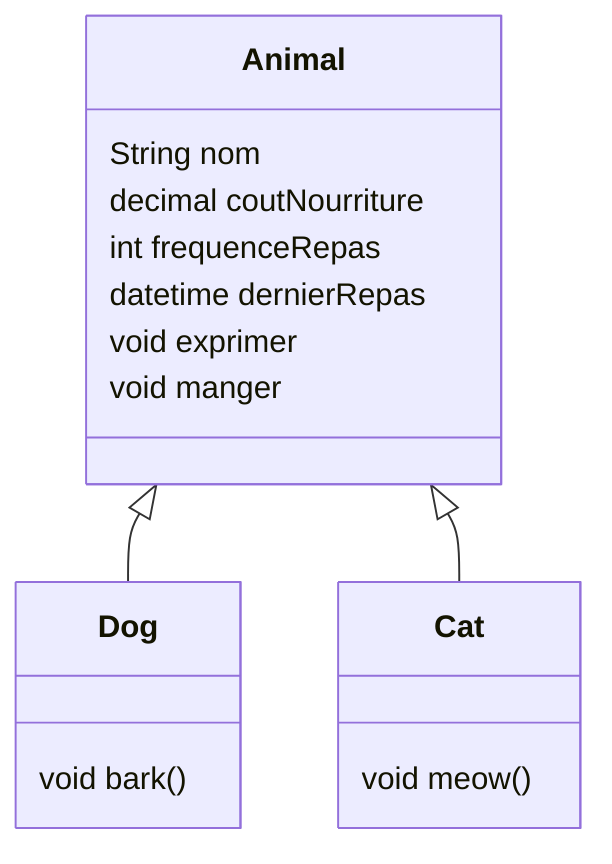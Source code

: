 classDiagram
    Animal <|-- Dog
    Animal <|-- Cat

    class Animal {
        String nom
        decimal coutNourriture
        int frequenceRepas
        datetime dernierRepas

        void exprimer
        void manger
    }

    class Dog {
        void bark()
    }

    class Cat {
        void meow()
    }